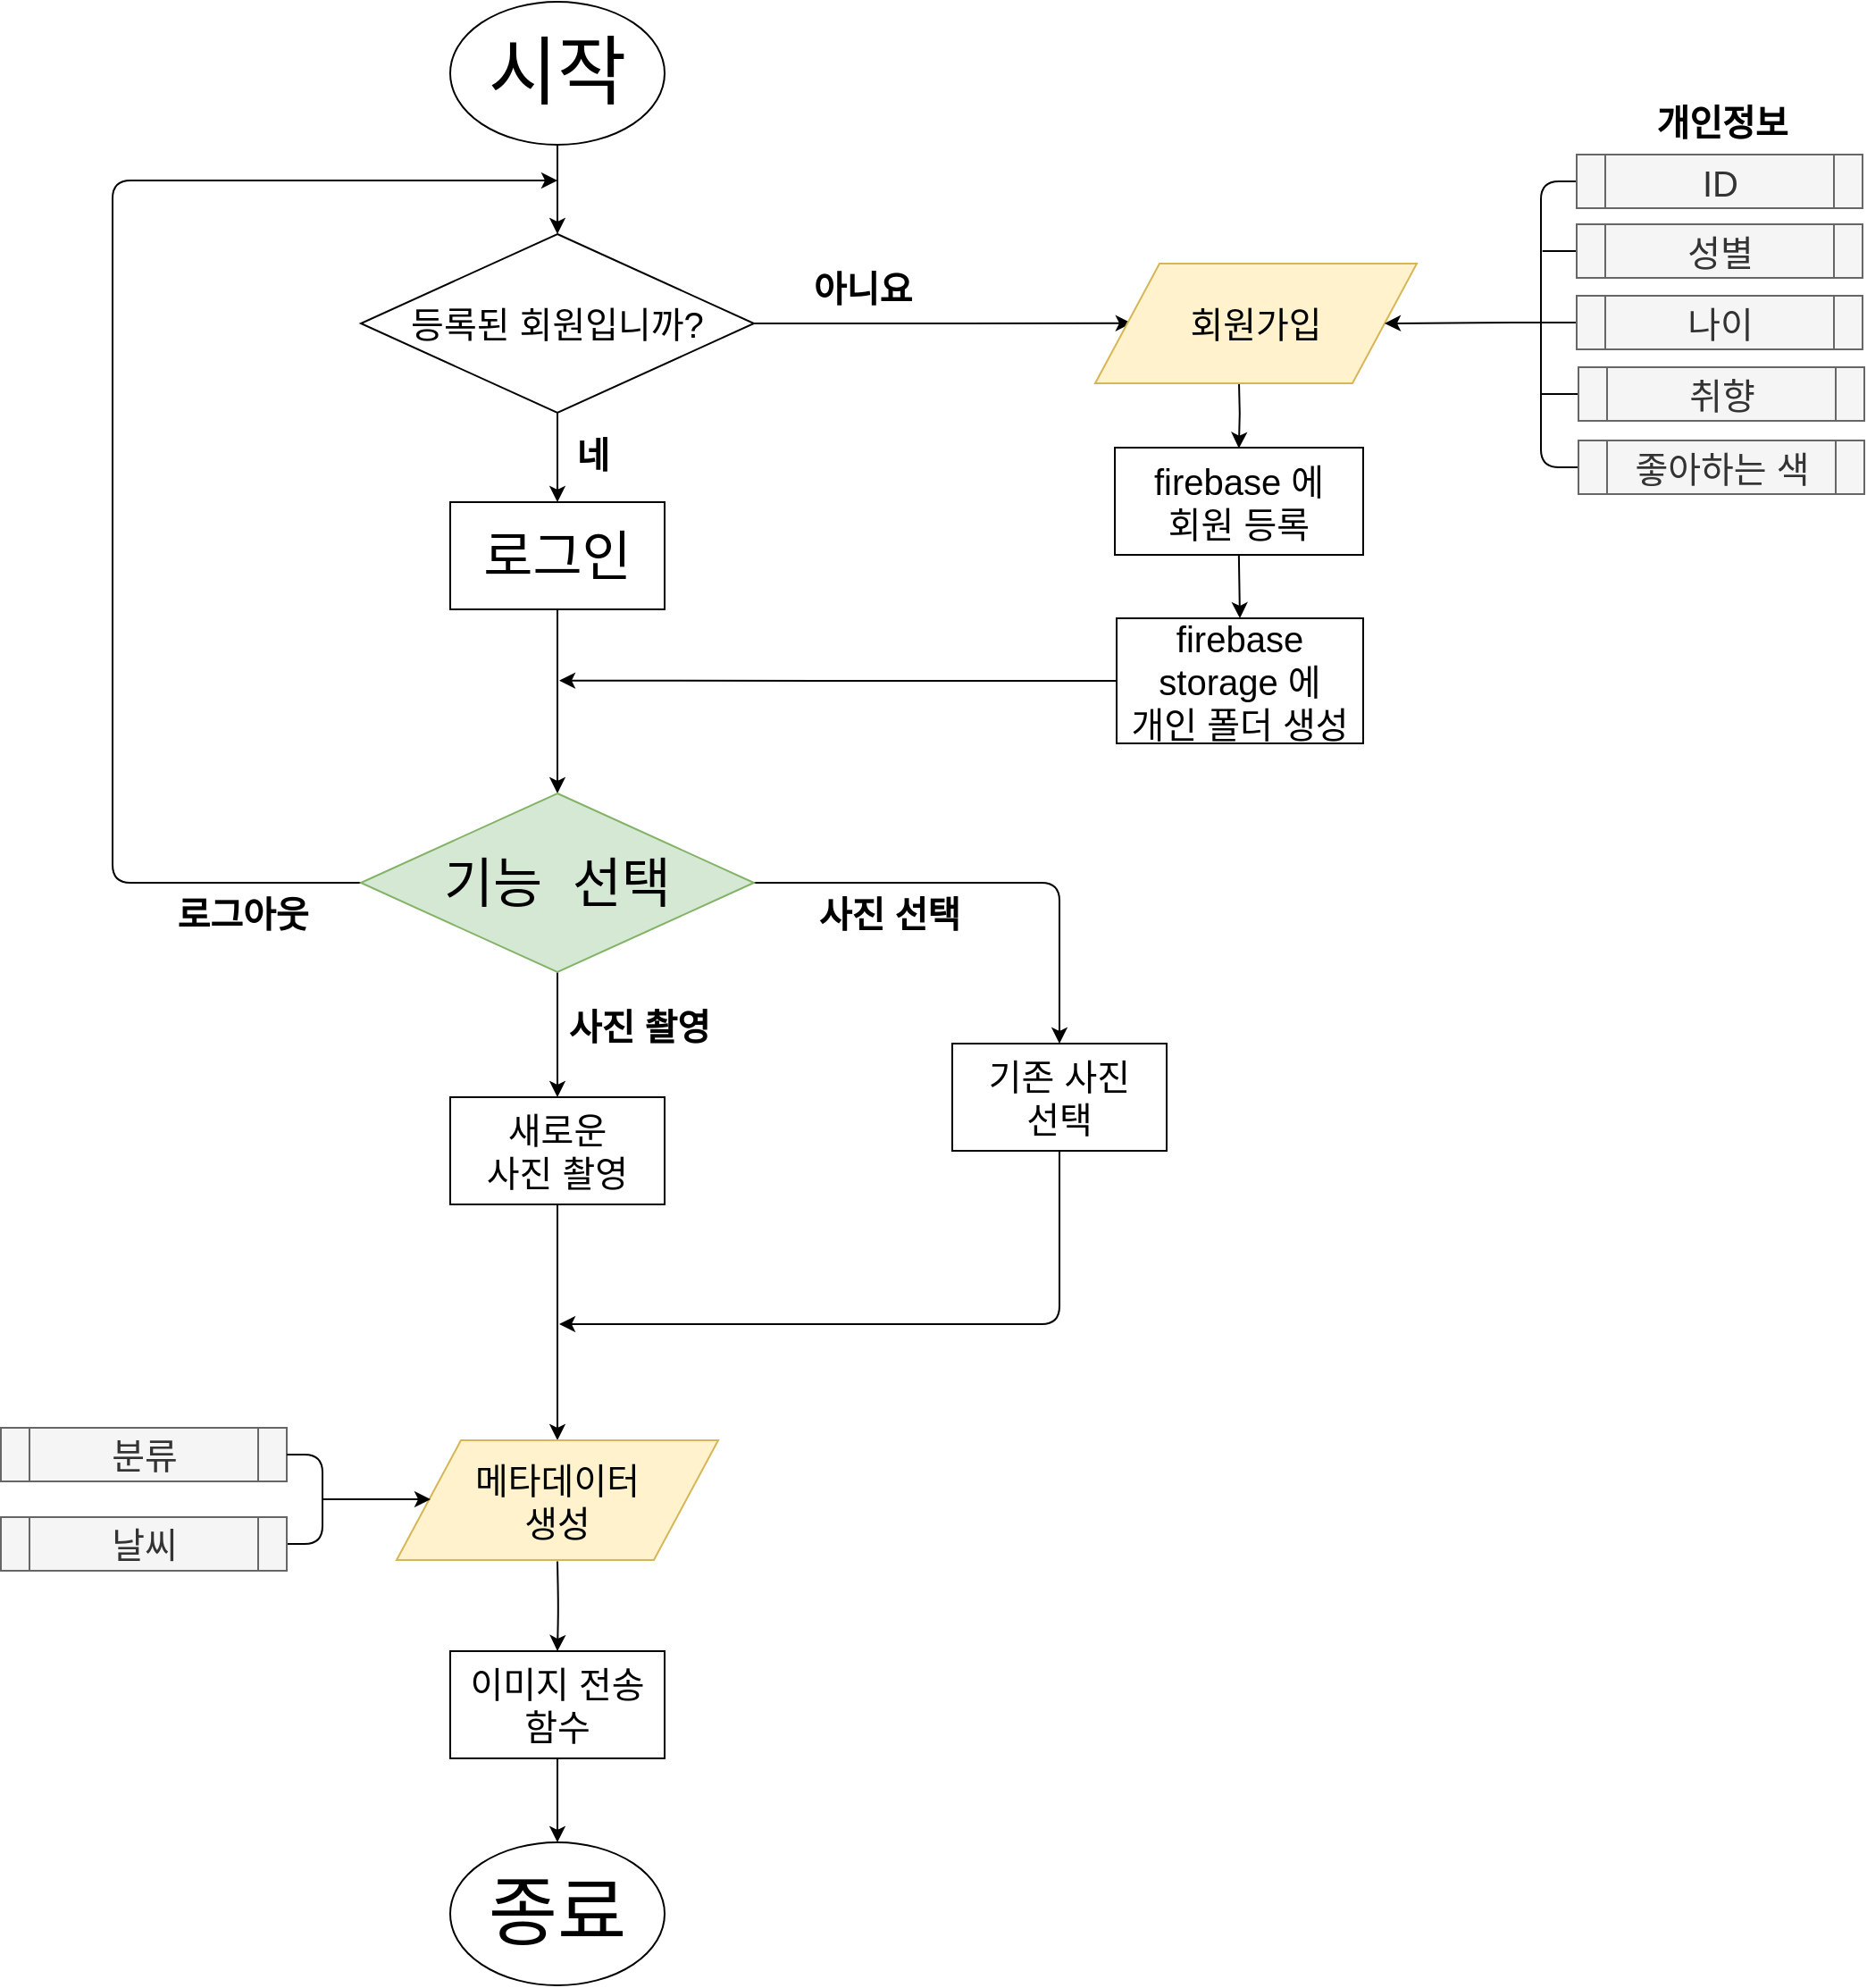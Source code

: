 <mxfile version="10.6.7" type="device"><diagram name="Page-1" id="edf60f1a-56cd-e834-aa8a-f176f3a09ee4"><mxGraphModel dx="1892" dy="1082" grid="1" gridSize="10" guides="1" tooltips="1" connect="1" arrows="1" fold="1" page="1" pageScale="1" pageWidth="1100" pageHeight="850" background="#ffffff" math="0" shadow="0"><root><mxCell id="0"/><mxCell id="1" parent="0"/><mxCell id="VIbU_ATK6-ab_jvVm7cm-170" style="edgeStyle=orthogonalEdgeStyle;rounded=1;orthogonalLoop=1;jettySize=auto;html=1;exitX=0.5;exitY=1;exitDx=0;exitDy=0;entryX=0.5;entryY=0;entryDx=0;entryDy=0;endArrow=classic;endFill=1;fontSize=20;" edge="1" parent="1" source="VIbU_ATK6-ab_jvVm7cm-73" target="VIbU_ATK6-ab_jvVm7cm-75"><mxGeometry relative="1" as="geometry"/></mxCell><mxCell id="VIbU_ATK6-ab_jvVm7cm-73" value="&lt;font style=&quot;font-size: 42px&quot;&gt;시작&lt;/font&gt;" style="ellipse;whiteSpace=wrap;html=1;" vertex="1" parent="1"><mxGeometry x="489" y="20" width="120" height="80" as="geometry"/></mxCell><mxCell id="VIbU_ATK6-ab_jvVm7cm-93" style="edgeStyle=orthogonalEdgeStyle;rounded=1;orthogonalLoop=1;jettySize=auto;html=1;exitX=0.5;exitY=1;exitDx=0;exitDy=0;entryX=0.5;entryY=0;entryDx=0;entryDy=0;" edge="1" parent="1" source="VIbU_ATK6-ab_jvVm7cm-75" target="VIbU_ATK6-ab_jvVm7cm-76"><mxGeometry relative="1" as="geometry"/></mxCell><mxCell id="VIbU_ATK6-ab_jvVm7cm-95" style="edgeStyle=orthogonalEdgeStyle;rounded=1;orthogonalLoop=1;jettySize=auto;html=1;exitX=1;exitY=0.5;exitDx=0;exitDy=0;entryX=0;entryY=0.5;entryDx=0;entryDy=0;" edge="1" parent="1" source="VIbU_ATK6-ab_jvVm7cm-75"><mxGeometry relative="1" as="geometry"><mxPoint x="870.429" y="199.857" as="targetPoint"/></mxGeometry></mxCell><mxCell id="VIbU_ATK6-ab_jvVm7cm-75" value="&lt;font style=&quot;font-size: 20px&quot;&gt;등록된 회원입니까?&lt;/font&gt;" style="rhombus;whiteSpace=wrap;html=1;" vertex="1" parent="1"><mxGeometry x="439" y="150" width="220" height="100" as="geometry"/></mxCell><mxCell id="VIbU_ATK6-ab_jvVm7cm-94" style="edgeStyle=orthogonalEdgeStyle;rounded=1;orthogonalLoop=1;jettySize=auto;html=1;exitX=0.5;exitY=1;exitDx=0;exitDy=0;entryX=0.5;entryY=0;entryDx=0;entryDy=0;" edge="1" parent="1" source="VIbU_ATK6-ab_jvVm7cm-76" target="VIbU_ATK6-ab_jvVm7cm-81"><mxGeometry relative="1" as="geometry"><mxPoint x="549.0" y="440" as="sourcePoint"/></mxGeometry></mxCell><mxCell id="VIbU_ATK6-ab_jvVm7cm-76" value="&lt;font style=&quot;font-size: 30px&quot;&gt;로그인&lt;/font&gt;" style="rounded=0;whiteSpace=wrap;html=1;" vertex="1" parent="1"><mxGeometry x="489" y="300" width="120" height="60" as="geometry"/></mxCell><mxCell id="VIbU_ATK6-ab_jvVm7cm-96" style="edgeStyle=orthogonalEdgeStyle;rounded=1;orthogonalLoop=1;jettySize=auto;html=1;exitX=0.5;exitY=1;exitDx=0;exitDy=0;entryX=0.5;entryY=0;entryDx=0;entryDy=0;" edge="1" parent="1"><mxGeometry relative="1" as="geometry"><mxPoint x="930.429" y="229.857" as="sourcePoint"/><mxPoint x="930.429" y="269.857" as="targetPoint"/></mxGeometry></mxCell><mxCell id="VIbU_ATK6-ab_jvVm7cm-97" style="edgeStyle=orthogonalEdgeStyle;rounded=1;orthogonalLoop=1;jettySize=auto;html=1;exitX=0.5;exitY=1;exitDx=0;exitDy=0;entryX=0.5;entryY=0;entryDx=0;entryDy=0;" edge="1" parent="1" target="VIbU_ATK6-ab_jvVm7cm-79"><mxGeometry relative="1" as="geometry"><mxPoint x="930.429" y="329.857" as="sourcePoint"/></mxGeometry></mxCell><mxCell id="VIbU_ATK6-ab_jvVm7cm-104" style="edgeStyle=orthogonalEdgeStyle;rounded=1;orthogonalLoop=1;jettySize=auto;html=1;exitX=0;exitY=0.5;exitDx=0;exitDy=0;" edge="1" parent="1" source="VIbU_ATK6-ab_jvVm7cm-79"><mxGeometry relative="1" as="geometry"><mxPoint x="550.0" y="399.857" as="targetPoint"/></mxGeometry></mxCell><mxCell id="VIbU_ATK6-ab_jvVm7cm-79" value="&lt;font style=&quot;font-size: 20px&quot;&gt;firebase storage 에&lt;br&gt;개인 폴더 생성&lt;/font&gt;" style="rounded=0;whiteSpace=wrap;html=1;" vertex="1" parent="1"><mxGeometry x="862" y="365" width="138" height="70" as="geometry"/></mxCell><mxCell id="VIbU_ATK6-ab_jvVm7cm-88" style="edgeStyle=orthogonalEdgeStyle;rounded=1;orthogonalLoop=1;jettySize=auto;html=1;exitX=0.5;exitY=1;exitDx=0;exitDy=0;entryX=0.5;entryY=0;entryDx=0;entryDy=0;" edge="1" parent="1" source="VIbU_ATK6-ab_jvVm7cm-80" target="VIbU_ATK6-ab_jvVm7cm-120"><mxGeometry relative="1" as="geometry"><mxPoint x="549.0" y="832.714" as="targetPoint"/></mxGeometry></mxCell><mxCell id="VIbU_ATK6-ab_jvVm7cm-80" value="&lt;font style=&quot;font-size: 20px&quot;&gt;새로운&lt;br&gt;사진 촬영&lt;br&gt;&lt;/font&gt;" style="rounded=0;whiteSpace=wrap;html=1;" vertex="1" parent="1"><mxGeometry x="489" y="633" width="120" height="60" as="geometry"/></mxCell><mxCell id="VIbU_ATK6-ab_jvVm7cm-87" style="edgeStyle=orthogonalEdgeStyle;rounded=1;orthogonalLoop=1;jettySize=auto;html=1;exitX=0.5;exitY=1;exitDx=0;exitDy=0;entryX=0.5;entryY=0;entryDx=0;entryDy=0;" edge="1" parent="1" source="VIbU_ATK6-ab_jvVm7cm-81" target="VIbU_ATK6-ab_jvVm7cm-80"><mxGeometry relative="1" as="geometry"/></mxCell><mxCell id="VIbU_ATK6-ab_jvVm7cm-89" style="edgeStyle=orthogonalEdgeStyle;rounded=1;orthogonalLoop=1;jettySize=auto;html=1;exitX=0.5;exitY=1;exitDx=0;exitDy=0;" edge="1" parent="1" source="VIbU_ATK6-ab_jvVm7cm-117"><mxGeometry relative="1" as="geometry"><mxPoint x="550" y="760" as="targetPoint"/><Array as="points"><mxPoint x="830" y="760"/></Array></mxGeometry></mxCell><mxCell id="VIbU_ATK6-ab_jvVm7cm-118" style="edgeStyle=orthogonalEdgeStyle;rounded=1;orthogonalLoop=1;jettySize=auto;html=1;exitX=1;exitY=0.5;exitDx=0;exitDy=0;entryX=0.5;entryY=0;entryDx=0;entryDy=0;fontSize=20;" edge="1" parent="1" source="VIbU_ATK6-ab_jvVm7cm-81" target="VIbU_ATK6-ab_jvVm7cm-117"><mxGeometry relative="1" as="geometry"/></mxCell><mxCell id="VIbU_ATK6-ab_jvVm7cm-171" style="edgeStyle=orthogonalEdgeStyle;rounded=1;orthogonalLoop=1;jettySize=auto;html=1;exitX=0;exitY=0.5;exitDx=0;exitDy=0;endArrow=classic;endFill=1;fontSize=20;" edge="1" parent="1" source="VIbU_ATK6-ab_jvVm7cm-81"><mxGeometry relative="1" as="geometry"><mxPoint x="549" y="120" as="targetPoint"/><Array as="points"><mxPoint x="300" y="513"/><mxPoint x="300" y="120"/></Array></mxGeometry></mxCell><mxCell id="VIbU_ATK6-ab_jvVm7cm-81" value="&lt;font style=&quot;font-size: 30px&quot;&gt;기능&amp;nbsp; 선택&lt;/font&gt;" style="rhombus;whiteSpace=wrap;html=1;fillColor=#d5e8d4;strokeColor=#82b366;" vertex="1" parent="1"><mxGeometry x="439" y="463" width="220" height="100" as="geometry"/></mxCell><mxCell id="VIbU_ATK6-ab_jvVm7cm-91" style="edgeStyle=orthogonalEdgeStyle;rounded=1;orthogonalLoop=1;jettySize=auto;html=1;exitX=0.5;exitY=1;exitDx=0;exitDy=0;entryX=0.5;entryY=0;entryDx=0;entryDy=0;" edge="1" parent="1" target="VIbU_ATK6-ab_jvVm7cm-90"><mxGeometry relative="1" as="geometry"><mxPoint x="549.0" y="892.714" as="sourcePoint"/></mxGeometry></mxCell><mxCell id="VIbU_ATK6-ab_jvVm7cm-85" value="로그아웃" style="text;html=1;strokeColor=none;fillColor=none;align=center;verticalAlign=middle;whiteSpace=wrap;rounded=0;fontSize=20;fontStyle=1" vertex="1" parent="1"><mxGeometry x="328" y="520" width="90" height="20" as="geometry"/></mxCell><mxCell id="VIbU_ATK6-ab_jvVm7cm-106" style="edgeStyle=orthogonalEdgeStyle;rounded=1;orthogonalLoop=1;jettySize=auto;html=1;exitX=0.5;exitY=1;exitDx=0;exitDy=0;entryX=0.5;entryY=0;entryDx=0;entryDy=0;" edge="1" parent="1" source="VIbU_ATK6-ab_jvVm7cm-90" target="VIbU_ATK6-ab_jvVm7cm-105"><mxGeometry relative="1" as="geometry"/></mxCell><mxCell id="VIbU_ATK6-ab_jvVm7cm-90" value="&lt;font style=&quot;font-size: 20px&quot;&gt;이미지 전송 함수&lt;/font&gt;" style="rounded=0;whiteSpace=wrap;html=1;" vertex="1" parent="1"><mxGeometry x="489" y="943" width="120" height="60" as="geometry"/></mxCell><mxCell id="VIbU_ATK6-ab_jvVm7cm-98" value="&lt;font style=&quot;font-size: 20px&quot;&gt;&lt;b&gt;아니요&lt;/b&gt;&lt;/font&gt;" style="text;html=1;strokeColor=none;fillColor=none;align=center;verticalAlign=middle;whiteSpace=wrap;rounded=0;" vertex="1" parent="1"><mxGeometry x="680" y="170" width="80" height="20" as="geometry"/></mxCell><mxCell id="VIbU_ATK6-ab_jvVm7cm-99" value="&lt;b&gt;&lt;font style=&quot;font-size: 20px&quot;&gt;네&lt;/font&gt;&lt;/b&gt;" style="text;html=1;strokeColor=none;fillColor=none;align=center;verticalAlign=middle;whiteSpace=wrap;rounded=0;" vertex="1" parent="1"><mxGeometry x="549" y="263" width="40" height="20" as="geometry"/></mxCell><mxCell id="VIbU_ATK6-ab_jvVm7cm-105" value="&lt;font style=&quot;font-size: 42px&quot;&gt;종료&lt;/font&gt;" style="ellipse;whiteSpace=wrap;html=1;" vertex="1" parent="1"><mxGeometry x="489" y="1050" width="120" height="80" as="geometry"/></mxCell><mxCell id="VIbU_ATK6-ab_jvVm7cm-117" value="&lt;font style=&quot;font-size: 20px&quot;&gt;기존 사진&lt;br&gt;선택&lt;br&gt;&lt;/font&gt;" style="rounded=0;whiteSpace=wrap;html=1;" vertex="1" parent="1"><mxGeometry x="770" y="603" width="120" height="60" as="geometry"/></mxCell><mxCell id="VIbU_ATK6-ab_jvVm7cm-120" value="메타데이터&lt;br&gt;생성&lt;br&gt;" style="shape=parallelogram;perimeter=parallelogramPerimeter;whiteSpace=wrap;html=1;fontSize=20;fillColor=#fff2cc;strokeColor=#d6b656;" vertex="1" parent="1"><mxGeometry x="459" y="825" width="180" height="67" as="geometry"/></mxCell><mxCell id="VIbU_ATK6-ab_jvVm7cm-121" value="분류" style="shape=process;whiteSpace=wrap;html=1;backgroundOutline=1;fontSize=20;fillColor=#f5f5f5;strokeColor=#666666;fontColor=#333333;" vertex="1" parent="1"><mxGeometry x="237.5" y="818" width="160" height="30" as="geometry"/></mxCell><mxCell id="VIbU_ATK6-ab_jvVm7cm-167" style="edgeStyle=orthogonalEdgeStyle;rounded=1;orthogonalLoop=1;jettySize=auto;html=1;exitX=1;exitY=0.5;exitDx=0;exitDy=0;entryX=1;entryY=0.5;entryDx=0;entryDy=0;endArrow=none;endFill=0;fontSize=20;" edge="1" parent="1" source="VIbU_ATK6-ab_jvVm7cm-123" target="VIbU_ATK6-ab_jvVm7cm-121"><mxGeometry relative="1" as="geometry"/></mxCell><mxCell id="VIbU_ATK6-ab_jvVm7cm-123" value="날씨" style="shape=process;whiteSpace=wrap;html=1;backgroundOutline=1;fontSize=20;fillColor=#f5f5f5;strokeColor=#666666;fontColor=#333333;" vertex="1" parent="1"><mxGeometry x="237.5" y="868" width="160" height="30" as="geometry"/></mxCell><mxCell id="VIbU_ATK6-ab_jvVm7cm-135" value="" style="endArrow=classic;html=1;fontSize=20;" edge="1" parent="1"><mxGeometry width="50" height="50" relative="1" as="geometry"><mxPoint x="418" y="858" as="sourcePoint"/><mxPoint x="478" y="858" as="targetPoint"/></mxGeometry></mxCell><mxCell id="VIbU_ATK6-ab_jvVm7cm-148" value="회원가입&lt;br&gt;" style="shape=parallelogram;perimeter=parallelogramPerimeter;whiteSpace=wrap;html=1;fontSize=20;fillColor=#fff2cc;strokeColor=#d6b656;" vertex="1" parent="1"><mxGeometry x="850" y="166.5" width="180" height="67" as="geometry"/></mxCell><mxCell id="VIbU_ATK6-ab_jvVm7cm-154" style="edgeStyle=orthogonalEdgeStyle;rounded=1;orthogonalLoop=1;jettySize=auto;html=1;exitX=0;exitY=0.5;exitDx=0;exitDy=0;entryX=0;entryY=0.5;entryDx=0;entryDy=0;endArrow=none;endFill=0;fontSize=20;" edge="1" parent="1" source="VIbU_ATK6-ab_jvVm7cm-172" target="VIbU_ATK6-ab_jvVm7cm-152"><mxGeometry relative="1" as="geometry"/></mxCell><mxCell id="VIbU_ATK6-ab_jvVm7cm-173" style="edgeStyle=orthogonalEdgeStyle;rounded=1;orthogonalLoop=1;jettySize=auto;html=1;exitX=0;exitY=0.5;exitDx=0;exitDy=0;endArrow=none;endFill=0;fontSize=20;" edge="1" parent="1" source="VIbU_ATK6-ab_jvVm7cm-150"><mxGeometry relative="1" as="geometry"><mxPoint x="1100.333" y="159.5" as="targetPoint"/></mxGeometry></mxCell><mxCell id="VIbU_ATK6-ab_jvVm7cm-150" value="성별" style="shape=process;whiteSpace=wrap;html=1;backgroundOutline=1;fontSize=20;fillColor=#f5f5f5;strokeColor=#666666;fontColor=#333333;" vertex="1" parent="1"><mxGeometry x="1119.5" y="144.5" width="160" height="30" as="geometry"/></mxCell><mxCell id="VIbU_ATK6-ab_jvVm7cm-174" style="edgeStyle=orthogonalEdgeStyle;rounded=1;orthogonalLoop=1;jettySize=auto;html=1;exitX=0;exitY=0.5;exitDx=0;exitDy=0;entryX=1;entryY=0.5;entryDx=0;entryDy=0;endArrow=classic;endFill=1;fontSize=20;" edge="1" parent="1" source="VIbU_ATK6-ab_jvVm7cm-151" target="VIbU_ATK6-ab_jvVm7cm-148"><mxGeometry relative="1" as="geometry"/></mxCell><mxCell id="VIbU_ATK6-ab_jvVm7cm-151" value="나이" style="shape=process;whiteSpace=wrap;html=1;backgroundOutline=1;fontSize=20;fillColor=#f5f5f5;strokeColor=#666666;fontColor=#333333;" vertex="1" parent="1"><mxGeometry x="1119.5" y="184.5" width="160" height="30" as="geometry"/></mxCell><mxCell id="VIbU_ATK6-ab_jvVm7cm-152" value="좋아하는 색" style="shape=process;whiteSpace=wrap;html=1;backgroundOutline=1;fontSize=20;fillColor=#f5f5f5;strokeColor=#666666;fontColor=#333333;" vertex="1" parent="1"><mxGeometry x="1120.5" y="265.5" width="160" height="30" as="geometry"/></mxCell><mxCell id="VIbU_ATK6-ab_jvVm7cm-157" style="edgeStyle=orthogonalEdgeStyle;rounded=1;orthogonalLoop=1;jettySize=auto;html=1;exitX=0;exitY=0.5;exitDx=0;exitDy=0;endArrow=none;endFill=0;fontSize=20;" edge="1" parent="1" source="VIbU_ATK6-ab_jvVm7cm-153"><mxGeometry relative="1" as="geometry"><mxPoint x="1099.929" y="239.357" as="targetPoint"/></mxGeometry></mxCell><mxCell id="VIbU_ATK6-ab_jvVm7cm-153" value="취향" style="shape=process;whiteSpace=wrap;html=1;backgroundOutline=1;fontSize=20;fillColor=#f5f5f5;strokeColor=#666666;fontColor=#333333;" vertex="1" parent="1"><mxGeometry x="1120.5" y="224.5" width="160" height="30" as="geometry"/></mxCell><mxCell id="VIbU_ATK6-ab_jvVm7cm-159" value="firebase 에&lt;br&gt;회원 등록&lt;br&gt;" style="rounded=0;whiteSpace=wrap;html=1;fontSize=20;" vertex="1" parent="1"><mxGeometry x="861" y="269.5" width="139" height="60" as="geometry"/></mxCell><mxCell id="VIbU_ATK6-ab_jvVm7cm-165" value="개인정보" style="text;html=1;strokeColor=none;fillColor=none;align=center;verticalAlign=middle;whiteSpace=wrap;rounded=0;fontSize=20;fontStyle=1" vertex="1" parent="1"><mxGeometry x="1140.5" y="76.5" width="120" height="20" as="geometry"/></mxCell><mxCell id="VIbU_ATK6-ab_jvVm7cm-168" value="사진 선택" style="text;html=1;strokeColor=none;fillColor=none;align=center;verticalAlign=middle;whiteSpace=wrap;rounded=0;fontSize=20;fontStyle=1" vertex="1" parent="1"><mxGeometry x="690" y="520" width="90" height="20" as="geometry"/></mxCell><mxCell id="VIbU_ATK6-ab_jvVm7cm-169" value="사진 촬영" style="text;html=1;strokeColor=none;fillColor=none;align=center;verticalAlign=middle;whiteSpace=wrap;rounded=0;fontSize=20;fontStyle=1" vertex="1" parent="1"><mxGeometry x="550" y="583" width="90" height="20" as="geometry"/></mxCell><mxCell id="VIbU_ATK6-ab_jvVm7cm-172" value="ID" style="shape=process;whiteSpace=wrap;html=1;backgroundOutline=1;fontSize=20;fillColor=#f5f5f5;strokeColor=#666666;fontColor=#333333;" vertex="1" parent="1"><mxGeometry x="1119.5" y="105.5" width="160" height="30" as="geometry"/></mxCell></root></mxGraphModel></diagram></mxfile>